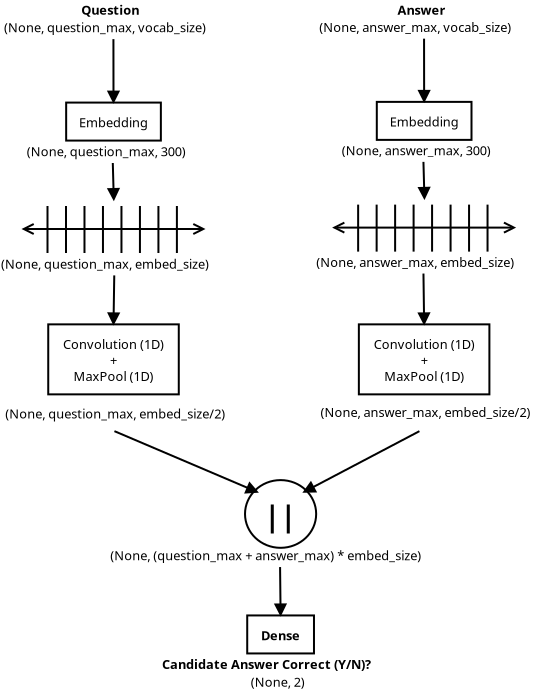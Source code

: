 <?xml version="1.0" encoding="UTF-8"?>
<dia:diagram xmlns:dia="http://www.lysator.liu.se/~alla/dia/">
  <dia:layer name="Background" visible="true" active="true">
    <dia:object type="Standard - Text" version="1" id="O0">
      <dia:attribute name="obj_pos">
        <dia:point val="8.237,-4.985"/>
      </dia:attribute>
      <dia:attribute name="obj_bb">
        <dia:rectangle val="8.237,-5.58;11.472,-4.835"/>
      </dia:attribute>
      <dia:attribute name="text">
        <dia:composite type="text">
          <dia:attribute name="string">
            <dia:string>#Question#</dia:string>
          </dia:attribute>
          <dia:attribute name="font">
            <dia:font family="sans" style="80" name="Helvetica-Bold"/>
          </dia:attribute>
          <dia:attribute name="height">
            <dia:real val="0.8"/>
          </dia:attribute>
          <dia:attribute name="pos">
            <dia:point val="8.237,-4.985"/>
          </dia:attribute>
          <dia:attribute name="color">
            <dia:color val="#000000"/>
          </dia:attribute>
          <dia:attribute name="alignment">
            <dia:enum val="0"/>
          </dia:attribute>
        </dia:composite>
      </dia:attribute>
      <dia:attribute name="valign">
        <dia:enum val="3"/>
      </dia:attribute>
    </dia:object>
    <dia:object type="Standard - Text" version="1" id="O1">
      <dia:attribute name="obj_pos">
        <dia:point val="4.229,7.712"/>
      </dia:attribute>
      <dia:attribute name="obj_bb">
        <dia:rectangle val="4.229,7.117;15.479,7.862"/>
      </dia:attribute>
      <dia:attribute name="text">
        <dia:composite type="text">
          <dia:attribute name="string">
            <dia:string>#(None, question_max, embed_size)#</dia:string>
          </dia:attribute>
          <dia:attribute name="font">
            <dia:font family="sans" style="0" name="Helvetica"/>
          </dia:attribute>
          <dia:attribute name="height">
            <dia:real val="0.8"/>
          </dia:attribute>
          <dia:attribute name="pos">
            <dia:point val="4.229,7.712"/>
          </dia:attribute>
          <dia:attribute name="color">
            <dia:color val="#000000"/>
          </dia:attribute>
          <dia:attribute name="alignment">
            <dia:enum val="0"/>
          </dia:attribute>
        </dia:composite>
      </dia:attribute>
      <dia:attribute name="valign">
        <dia:enum val="3"/>
      </dia:attribute>
    </dia:object>
    <dia:group>
      <dia:object type="Standard - Line" version="0" id="O2">
        <dia:attribute name="obj_pos">
          <dia:point val="5.254,5.73"/>
        </dia:attribute>
        <dia:attribute name="obj_bb">
          <dia:rectangle val="5.204,5.399;14.505,6.06"/>
        </dia:attribute>
        <dia:attribute name="conn_endpoints">
          <dia:point val="5.254,5.73"/>
          <dia:point val="14.454,5.73"/>
        </dia:attribute>
        <dia:attribute name="numcp">
          <dia:int val="1"/>
        </dia:attribute>
        <dia:attribute name="start_arrow">
          <dia:enum val="1"/>
        </dia:attribute>
        <dia:attribute name="start_arrow_length">
          <dia:real val="0.5"/>
        </dia:attribute>
        <dia:attribute name="start_arrow_width">
          <dia:real val="0.5"/>
        </dia:attribute>
        <dia:attribute name="end_arrow">
          <dia:enum val="1"/>
        </dia:attribute>
        <dia:attribute name="end_arrow_length">
          <dia:real val="0.5"/>
        </dia:attribute>
        <dia:attribute name="end_arrow_width">
          <dia:real val="0.5"/>
        </dia:attribute>
      </dia:object>
      <dia:group>
        <dia:object type="Standard - Line" version="0" id="O3">
          <dia:attribute name="obj_pos">
            <dia:point val="9.327,4.58"/>
          </dia:attribute>
          <dia:attribute name="obj_bb">
            <dia:rectangle val="9.277,4.53;9.377,6.98"/>
          </dia:attribute>
          <dia:attribute name="conn_endpoints">
            <dia:point val="9.327,4.58"/>
            <dia:point val="9.327,6.93"/>
          </dia:attribute>
          <dia:attribute name="numcp">
            <dia:int val="1"/>
          </dia:attribute>
        </dia:object>
        <dia:object type="Standard - Line" version="0" id="O4">
          <dia:attribute name="obj_pos">
            <dia:point val="8.403,4.58"/>
          </dia:attribute>
          <dia:attribute name="obj_bb">
            <dia:rectangle val="8.353,4.53;8.453,6.98"/>
          </dia:attribute>
          <dia:attribute name="conn_endpoints">
            <dia:point val="8.403,4.58"/>
            <dia:point val="8.403,6.93"/>
          </dia:attribute>
          <dia:attribute name="numcp">
            <dia:int val="1"/>
          </dia:attribute>
        </dia:object>
        <dia:object type="Standard - Line" version="0" id="O5">
          <dia:attribute name="obj_pos">
            <dia:point val="7.479,4.58"/>
          </dia:attribute>
          <dia:attribute name="obj_bb">
            <dia:rectangle val="7.429,4.53;7.529,6.98"/>
          </dia:attribute>
          <dia:attribute name="conn_endpoints">
            <dia:point val="7.479,4.58"/>
            <dia:point val="7.479,6.93"/>
          </dia:attribute>
          <dia:attribute name="numcp">
            <dia:int val="1"/>
          </dia:attribute>
        </dia:object>
        <dia:object type="Standard - Line" version="0" id="O6">
          <dia:attribute name="obj_pos">
            <dia:point val="6.554,4.58"/>
          </dia:attribute>
          <dia:attribute name="obj_bb">
            <dia:rectangle val="6.504,4.53;6.604,6.98"/>
          </dia:attribute>
          <dia:attribute name="conn_endpoints">
            <dia:point val="6.554,4.58"/>
            <dia:point val="6.554,6.93"/>
          </dia:attribute>
          <dia:attribute name="numcp">
            <dia:int val="1"/>
          </dia:attribute>
        </dia:object>
        <dia:object type="Standard - Line" version="0" id="O7">
          <dia:attribute name="obj_pos">
            <dia:point val="10.252,4.58"/>
          </dia:attribute>
          <dia:attribute name="obj_bb">
            <dia:rectangle val="10.202,4.53;10.302,6.98"/>
          </dia:attribute>
          <dia:attribute name="conn_endpoints">
            <dia:point val="10.252,4.58"/>
            <dia:point val="10.252,6.93"/>
          </dia:attribute>
          <dia:attribute name="numcp">
            <dia:int val="1"/>
          </dia:attribute>
        </dia:object>
        <dia:object type="Standard - Line" version="0" id="O8">
          <dia:attribute name="obj_pos">
            <dia:point val="11.176,4.58"/>
          </dia:attribute>
          <dia:attribute name="obj_bb">
            <dia:rectangle val="11.126,4.53;11.226,6.98"/>
          </dia:attribute>
          <dia:attribute name="conn_endpoints">
            <dia:point val="11.176,4.58"/>
            <dia:point val="11.176,6.93"/>
          </dia:attribute>
          <dia:attribute name="numcp">
            <dia:int val="1"/>
          </dia:attribute>
        </dia:object>
        <dia:object type="Standard - Line" version="0" id="O9">
          <dia:attribute name="obj_pos">
            <dia:point val="13.024,4.58"/>
          </dia:attribute>
          <dia:attribute name="obj_bb">
            <dia:rectangle val="12.975,4.53;13.075,6.98"/>
          </dia:attribute>
          <dia:attribute name="conn_endpoints">
            <dia:point val="13.024,4.58"/>
            <dia:point val="13.024,6.93"/>
          </dia:attribute>
          <dia:attribute name="numcp">
            <dia:int val="1"/>
          </dia:attribute>
        </dia:object>
        <dia:object type="Standard - Line" version="0" id="O10">
          <dia:attribute name="obj_pos">
            <dia:point val="12.1,4.58"/>
          </dia:attribute>
          <dia:attribute name="obj_bb">
            <dia:rectangle val="12.05,4.53;12.15,6.98"/>
          </dia:attribute>
          <dia:attribute name="conn_endpoints">
            <dia:point val="12.1,4.58"/>
            <dia:point val="12.1,6.93"/>
          </dia:attribute>
          <dia:attribute name="numcp">
            <dia:int val="1"/>
          </dia:attribute>
        </dia:object>
      </dia:group>
    </dia:group>
    <dia:group>
      <dia:object type="Standard - Line" version="0" id="O11">
        <dia:attribute name="obj_pos">
          <dia:point val="20.786,5.66"/>
        </dia:attribute>
        <dia:attribute name="obj_bb">
          <dia:rectangle val="20.736,5.33;30.036,5.991"/>
        </dia:attribute>
        <dia:attribute name="conn_endpoints">
          <dia:point val="20.786,5.66"/>
          <dia:point val="29.986,5.66"/>
        </dia:attribute>
        <dia:attribute name="numcp">
          <dia:int val="1"/>
        </dia:attribute>
        <dia:attribute name="start_arrow">
          <dia:enum val="1"/>
        </dia:attribute>
        <dia:attribute name="start_arrow_length">
          <dia:real val="0.5"/>
        </dia:attribute>
        <dia:attribute name="start_arrow_width">
          <dia:real val="0.5"/>
        </dia:attribute>
        <dia:attribute name="end_arrow">
          <dia:enum val="1"/>
        </dia:attribute>
        <dia:attribute name="end_arrow_length">
          <dia:real val="0.5"/>
        </dia:attribute>
        <dia:attribute name="end_arrow_width">
          <dia:real val="0.5"/>
        </dia:attribute>
      </dia:object>
      <dia:group>
        <dia:object type="Standard - Line" version="0" id="O12">
          <dia:attribute name="obj_pos">
            <dia:point val="24.859,4.511"/>
          </dia:attribute>
          <dia:attribute name="obj_bb">
            <dia:rectangle val="24.809,4.46;24.909,6.91"/>
          </dia:attribute>
          <dia:attribute name="conn_endpoints">
            <dia:point val="24.859,4.511"/>
            <dia:point val="24.859,6.861"/>
          </dia:attribute>
          <dia:attribute name="numcp">
            <dia:int val="1"/>
          </dia:attribute>
        </dia:object>
        <dia:object type="Standard - Line" version="0" id="O13">
          <dia:attribute name="obj_pos">
            <dia:point val="23.935,4.511"/>
          </dia:attribute>
          <dia:attribute name="obj_bb">
            <dia:rectangle val="23.885,4.46;23.985,6.91"/>
          </dia:attribute>
          <dia:attribute name="conn_endpoints">
            <dia:point val="23.935,4.511"/>
            <dia:point val="23.935,6.861"/>
          </dia:attribute>
          <dia:attribute name="numcp">
            <dia:int val="1"/>
          </dia:attribute>
        </dia:object>
        <dia:object type="Standard - Line" version="0" id="O14">
          <dia:attribute name="obj_pos">
            <dia:point val="23.011,4.511"/>
          </dia:attribute>
          <dia:attribute name="obj_bb">
            <dia:rectangle val="22.961,4.46;23.061,6.91"/>
          </dia:attribute>
          <dia:attribute name="conn_endpoints">
            <dia:point val="23.011,4.511"/>
            <dia:point val="23.011,6.861"/>
          </dia:attribute>
          <dia:attribute name="numcp">
            <dia:int val="1"/>
          </dia:attribute>
        </dia:object>
        <dia:object type="Standard - Line" version="0" id="O15">
          <dia:attribute name="obj_pos">
            <dia:point val="22.086,4.511"/>
          </dia:attribute>
          <dia:attribute name="obj_bb">
            <dia:rectangle val="22.036,4.46;22.136,6.91"/>
          </dia:attribute>
          <dia:attribute name="conn_endpoints">
            <dia:point val="22.086,4.511"/>
            <dia:point val="22.086,6.861"/>
          </dia:attribute>
          <dia:attribute name="numcp">
            <dia:int val="1"/>
          </dia:attribute>
        </dia:object>
        <dia:object type="Standard - Line" version="0" id="O16">
          <dia:attribute name="obj_pos">
            <dia:point val="25.783,4.511"/>
          </dia:attribute>
          <dia:attribute name="obj_bb">
            <dia:rectangle val="25.733,4.46;25.833,6.91"/>
          </dia:attribute>
          <dia:attribute name="conn_endpoints">
            <dia:point val="25.783,4.511"/>
            <dia:point val="25.783,6.861"/>
          </dia:attribute>
          <dia:attribute name="numcp">
            <dia:int val="1"/>
          </dia:attribute>
        </dia:object>
        <dia:object type="Standard - Line" version="0" id="O17">
          <dia:attribute name="obj_pos">
            <dia:point val="26.708,4.511"/>
          </dia:attribute>
          <dia:attribute name="obj_bb">
            <dia:rectangle val="26.658,4.46;26.758,6.91"/>
          </dia:attribute>
          <dia:attribute name="conn_endpoints">
            <dia:point val="26.708,4.511"/>
            <dia:point val="26.708,6.861"/>
          </dia:attribute>
          <dia:attribute name="numcp">
            <dia:int val="1"/>
          </dia:attribute>
        </dia:object>
        <dia:object type="Standard - Line" version="0" id="O18">
          <dia:attribute name="obj_pos">
            <dia:point val="28.556,4.511"/>
          </dia:attribute>
          <dia:attribute name="obj_bb">
            <dia:rectangle val="28.506,4.46;28.606,6.91"/>
          </dia:attribute>
          <dia:attribute name="conn_endpoints">
            <dia:point val="28.556,4.511"/>
            <dia:point val="28.556,6.861"/>
          </dia:attribute>
          <dia:attribute name="numcp">
            <dia:int val="1"/>
          </dia:attribute>
        </dia:object>
        <dia:object type="Standard - Line" version="0" id="O19">
          <dia:attribute name="obj_pos">
            <dia:point val="27.632,4.511"/>
          </dia:attribute>
          <dia:attribute name="obj_bb">
            <dia:rectangle val="27.582,4.46;27.682,6.91"/>
          </dia:attribute>
          <dia:attribute name="conn_endpoints">
            <dia:point val="27.632,4.511"/>
            <dia:point val="27.632,6.861"/>
          </dia:attribute>
          <dia:attribute name="numcp">
            <dia:int val="1"/>
          </dia:attribute>
        </dia:object>
      </dia:group>
    </dia:group>
    <dia:object type="Standard - Text" version="1" id="O20">
      <dia:attribute name="obj_pos">
        <dia:point val="24.05,-4.985"/>
      </dia:attribute>
      <dia:attribute name="obj_bb">
        <dia:rectangle val="24.05,-5.58;26.723,-4.835"/>
      </dia:attribute>
      <dia:attribute name="text">
        <dia:composite type="text">
          <dia:attribute name="string">
            <dia:string>#Answer#</dia:string>
          </dia:attribute>
          <dia:attribute name="font">
            <dia:font family="sans" style="80" name="Helvetica-Bold"/>
          </dia:attribute>
          <dia:attribute name="height">
            <dia:real val="0.8"/>
          </dia:attribute>
          <dia:attribute name="pos">
            <dia:point val="24.05,-4.985"/>
          </dia:attribute>
          <dia:attribute name="color">
            <dia:color val="#000000"/>
          </dia:attribute>
          <dia:attribute name="alignment">
            <dia:enum val="0"/>
          </dia:attribute>
        </dia:composite>
      </dia:attribute>
      <dia:attribute name="valign">
        <dia:enum val="3"/>
      </dia:attribute>
    </dia:object>
    <dia:object type="Standard - Text" version="1" id="O21">
      <dia:attribute name="obj_pos">
        <dia:point val="19.989,7.632"/>
      </dia:attribute>
      <dia:attribute name="obj_bb">
        <dia:rectangle val="19.989,7.037;30.784,7.782"/>
      </dia:attribute>
      <dia:attribute name="text">
        <dia:composite type="text">
          <dia:attribute name="string">
            <dia:string>#(None, answer_max, embed_size)#</dia:string>
          </dia:attribute>
          <dia:attribute name="font">
            <dia:font family="sans" style="0" name="Helvetica"/>
          </dia:attribute>
          <dia:attribute name="height">
            <dia:real val="0.8"/>
          </dia:attribute>
          <dia:attribute name="pos">
            <dia:point val="19.989,7.632"/>
          </dia:attribute>
          <dia:attribute name="color">
            <dia:color val="#000000"/>
          </dia:attribute>
          <dia:attribute name="alignment">
            <dia:enum val="0"/>
          </dia:attribute>
        </dia:composite>
      </dia:attribute>
      <dia:attribute name="valign">
        <dia:enum val="3"/>
      </dia:attribute>
    </dia:object>
    <dia:object type="Flowchart - Ellipse" version="0" id="O22">
      <dia:attribute name="obj_pos">
        <dia:point val="16.593,18.44"/>
      </dia:attribute>
      <dia:attribute name="obj_bb">
        <dia:rectangle val="16.543,18.39;19.874,21.566"/>
      </dia:attribute>
      <dia:attribute name="elem_corner">
        <dia:point val="16.593,18.44"/>
      </dia:attribute>
      <dia:attribute name="elem_width">
        <dia:real val="3.231"/>
      </dia:attribute>
      <dia:attribute name="elem_height">
        <dia:real val="3.076"/>
      </dia:attribute>
      <dia:attribute name="border_width">
        <dia:real val="0.1"/>
      </dia:attribute>
      <dia:attribute name="show_background">
        <dia:boolean val="true"/>
      </dia:attribute>
      <dia:attribute name="padding">
        <dia:real val="0.354"/>
      </dia:attribute>
      <dia:attribute name="text">
        <dia:composite type="text">
          <dia:attribute name="string">
            <dia:string>#||#</dia:string>
          </dia:attribute>
          <dia:attribute name="font">
            <dia:font family="sans" style="80" name="Helvetica-Bold"/>
          </dia:attribute>
          <dia:attribute name="height">
            <dia:real val="1.764"/>
          </dia:attribute>
          <dia:attribute name="pos">
            <dia:point val="18.209,20.406"/>
          </dia:attribute>
          <dia:attribute name="color">
            <dia:color val="#000000"/>
          </dia:attribute>
          <dia:attribute name="alignment">
            <dia:enum val="1"/>
          </dia:attribute>
        </dia:composite>
      </dia:attribute>
    </dia:object>
    <dia:object type="Flowchart - Box" version="0" id="O23">
      <dia:attribute name="obj_pos">
        <dia:point val="16.54,25.052"/>
      </dia:attribute>
      <dia:attribute name="obj_bb">
        <dia:rectangle val="16.49,25.002;19.927,27.002"/>
      </dia:attribute>
      <dia:attribute name="elem_corner">
        <dia:point val="16.54,25.052"/>
      </dia:attribute>
      <dia:attribute name="elem_width">
        <dia:real val="3.338"/>
      </dia:attribute>
      <dia:attribute name="elem_height">
        <dia:real val="1.9"/>
      </dia:attribute>
      <dia:attribute name="border_width">
        <dia:real val="0.1"/>
      </dia:attribute>
      <dia:attribute name="show_background">
        <dia:boolean val="true"/>
      </dia:attribute>
      <dia:attribute name="padding">
        <dia:real val="0.5"/>
      </dia:attribute>
      <dia:attribute name="text">
        <dia:composite type="text">
          <dia:attribute name="string">
            <dia:string>#Dense#</dia:string>
          </dia:attribute>
          <dia:attribute name="font">
            <dia:font family="sans" style="80" name="Helvetica-Bold"/>
          </dia:attribute>
          <dia:attribute name="height">
            <dia:real val="0.8"/>
          </dia:attribute>
          <dia:attribute name="pos">
            <dia:point val="18.209,26.197"/>
          </dia:attribute>
          <dia:attribute name="color">
            <dia:color val="#000000"/>
          </dia:attribute>
          <dia:attribute name="alignment">
            <dia:enum val="1"/>
          </dia:attribute>
        </dia:composite>
      </dia:attribute>
    </dia:object>
    <dia:object type="Standard - Line" version="0" id="O24">
      <dia:attribute name="obj_pos">
        <dia:point val="18.183,22.632"/>
      </dia:attribute>
      <dia:attribute name="obj_bb">
        <dia:rectangle val="17.872,22.581;18.534,25.164"/>
      </dia:attribute>
      <dia:attribute name="conn_endpoints">
        <dia:point val="18.183,22.632"/>
        <dia:point val="18.209,25.052"/>
      </dia:attribute>
      <dia:attribute name="numcp">
        <dia:int val="1"/>
      </dia:attribute>
      <dia:attribute name="end_arrow">
        <dia:enum val="3"/>
      </dia:attribute>
      <dia:attribute name="end_arrow_length">
        <dia:real val="0.5"/>
      </dia:attribute>
      <dia:attribute name="end_arrow_width">
        <dia:real val="0.5"/>
      </dia:attribute>
      <dia:connections>
        <dia:connection handle="1" to="O23" connection="2"/>
      </dia:connections>
    </dia:object>
    <dia:object type="Standard - Text" version="1" id="O25">
      <dia:attribute name="obj_pos">
        <dia:point val="9.69,22.296"/>
      </dia:attribute>
      <dia:attribute name="obj_bb">
        <dia:rectangle val="9.69,21.701;26.727,22.446"/>
      </dia:attribute>
      <dia:attribute name="text">
        <dia:composite type="text">
          <dia:attribute name="string">
            <dia:string>#(None, (question_max + answer_max) * embed_size)#</dia:string>
          </dia:attribute>
          <dia:attribute name="font">
            <dia:font family="sans" style="0" name="Helvetica"/>
          </dia:attribute>
          <dia:attribute name="height">
            <dia:real val="0.8"/>
          </dia:attribute>
          <dia:attribute name="pos">
            <dia:point val="9.69,22.296"/>
          </dia:attribute>
          <dia:attribute name="color">
            <dia:color val="#000000"/>
          </dia:attribute>
          <dia:attribute name="alignment">
            <dia:enum val="0"/>
          </dia:attribute>
        </dia:composite>
      </dia:attribute>
      <dia:attribute name="valign">
        <dia:enum val="3"/>
      </dia:attribute>
    </dia:object>
    <dia:object type="Standard - Line" version="0" id="O26">
      <dia:attribute name="obj_pos">
        <dia:point val="9.9,15.838"/>
      </dia:attribute>
      <dia:attribute name="obj_bb">
        <dia:rectangle val="9.834,15.772;17.169,18.99"/>
      </dia:attribute>
      <dia:attribute name="conn_endpoints">
        <dia:point val="9.9,15.838"/>
        <dia:point val="17.067,18.89"/>
      </dia:attribute>
      <dia:attribute name="numcp">
        <dia:int val="1"/>
      </dia:attribute>
      <dia:attribute name="end_arrow">
        <dia:enum val="3"/>
      </dia:attribute>
      <dia:attribute name="end_arrow_length">
        <dia:real val="0.5"/>
      </dia:attribute>
      <dia:attribute name="end_arrow_width">
        <dia:real val="0.5"/>
      </dia:attribute>
      <dia:connections>
        <dia:connection handle="1" to="O22" connection="6"/>
      </dia:connections>
    </dia:object>
    <dia:object type="Standard - Line" version="0" id="O27">
      <dia:attribute name="obj_pos">
        <dia:point val="25.15,15.838"/>
      </dia:attribute>
      <dia:attribute name="obj_bb">
        <dia:rectangle val="19.252,15.77;25.218,18.96"/>
      </dia:attribute>
      <dia:attribute name="conn_endpoints">
        <dia:point val="25.15,15.838"/>
        <dia:point val="19.351,18.89"/>
      </dia:attribute>
      <dia:attribute name="numcp">
        <dia:int val="1"/>
      </dia:attribute>
      <dia:attribute name="end_arrow">
        <dia:enum val="3"/>
      </dia:attribute>
      <dia:attribute name="end_arrow_length">
        <dia:real val="0.5"/>
      </dia:attribute>
      <dia:attribute name="end_arrow_width">
        <dia:real val="0.5"/>
      </dia:attribute>
      <dia:connections>
        <dia:connection handle="1" to="O22" connection="2"/>
      </dia:connections>
    </dia:object>
    <dia:object type="Flowchart - Box" version="0" id="O28">
      <dia:attribute name="obj_pos">
        <dia:point val="7.487,-0.591"/>
      </dia:attribute>
      <dia:attribute name="obj_bb">
        <dia:rectangle val="7.437,-0.641;12.272,1.359"/>
      </dia:attribute>
      <dia:attribute name="elem_corner">
        <dia:point val="7.487,-0.591"/>
      </dia:attribute>
      <dia:attribute name="elem_width">
        <dia:real val="4.735"/>
      </dia:attribute>
      <dia:attribute name="elem_height">
        <dia:real val="1.9"/>
      </dia:attribute>
      <dia:attribute name="show_background">
        <dia:boolean val="true"/>
      </dia:attribute>
      <dia:attribute name="padding">
        <dia:real val="0.5"/>
      </dia:attribute>
      <dia:attribute name="text">
        <dia:composite type="text">
          <dia:attribute name="string">
            <dia:string>#Embedding#</dia:string>
          </dia:attribute>
          <dia:attribute name="font">
            <dia:font family="sans" style="0" name="Helvetica"/>
          </dia:attribute>
          <dia:attribute name="height">
            <dia:real val="0.8"/>
          </dia:attribute>
          <dia:attribute name="pos">
            <dia:point val="9.854,0.554"/>
          </dia:attribute>
          <dia:attribute name="color">
            <dia:color val="#000000"/>
          </dia:attribute>
          <dia:attribute name="alignment">
            <dia:enum val="1"/>
          </dia:attribute>
        </dia:composite>
      </dia:attribute>
    </dia:object>
    <dia:object type="Standard - Text" version="1" id="O29">
      <dia:attribute name="obj_pos">
        <dia:point val="4.381,-4.102"/>
      </dia:attribute>
      <dia:attribute name="obj_bb">
        <dia:rectangle val="4.381,-4.697;15.328,-3.952"/>
      </dia:attribute>
      <dia:attribute name="text">
        <dia:composite type="text">
          <dia:attribute name="string">
            <dia:string>#(None, question_max, vocab_size)#</dia:string>
          </dia:attribute>
          <dia:attribute name="font">
            <dia:font family="sans" style="0" name="Helvetica"/>
          </dia:attribute>
          <dia:attribute name="height">
            <dia:real val="0.8"/>
          </dia:attribute>
          <dia:attribute name="pos">
            <dia:point val="4.381,-4.102"/>
          </dia:attribute>
          <dia:attribute name="color">
            <dia:color val="#000000"/>
          </dia:attribute>
          <dia:attribute name="alignment">
            <dia:enum val="0"/>
          </dia:attribute>
        </dia:composite>
      </dia:attribute>
      <dia:attribute name="valign">
        <dia:enum val="3"/>
      </dia:attribute>
    </dia:object>
    <dia:object type="Standard - Text" version="1" id="O30">
      <dia:attribute name="obj_pos">
        <dia:point val="20.14,-4.114"/>
      </dia:attribute>
      <dia:attribute name="obj_bb">
        <dia:rectangle val="20.14,-4.709;30.633,-3.964"/>
      </dia:attribute>
      <dia:attribute name="text">
        <dia:composite type="text">
          <dia:attribute name="string">
            <dia:string>#(None, answer_max, vocab_size)#</dia:string>
          </dia:attribute>
          <dia:attribute name="font">
            <dia:font family="sans" style="0" name="Helvetica"/>
          </dia:attribute>
          <dia:attribute name="height">
            <dia:real val="0.8"/>
          </dia:attribute>
          <dia:attribute name="pos">
            <dia:point val="20.14,-4.114"/>
          </dia:attribute>
          <dia:attribute name="color">
            <dia:color val="#000000"/>
          </dia:attribute>
          <dia:attribute name="alignment">
            <dia:enum val="0"/>
          </dia:attribute>
        </dia:composite>
      </dia:attribute>
      <dia:attribute name="valign">
        <dia:enum val="3"/>
      </dia:attribute>
    </dia:object>
    <dia:object type="Flowchart - Box" version="0" id="O31">
      <dia:attribute name="obj_pos">
        <dia:point val="23.019,-0.626"/>
      </dia:attribute>
      <dia:attribute name="obj_bb">
        <dia:rectangle val="22.969,-0.676;27.804,1.324"/>
      </dia:attribute>
      <dia:attribute name="elem_corner">
        <dia:point val="23.019,-0.626"/>
      </dia:attribute>
      <dia:attribute name="elem_width">
        <dia:real val="4.735"/>
      </dia:attribute>
      <dia:attribute name="elem_height">
        <dia:real val="1.9"/>
      </dia:attribute>
      <dia:attribute name="show_background">
        <dia:boolean val="true"/>
      </dia:attribute>
      <dia:attribute name="padding">
        <dia:real val="0.5"/>
      </dia:attribute>
      <dia:attribute name="text">
        <dia:composite type="text">
          <dia:attribute name="string">
            <dia:string>#Embedding#</dia:string>
          </dia:attribute>
          <dia:attribute name="font">
            <dia:font family="sans" style="0" name="Helvetica"/>
          </dia:attribute>
          <dia:attribute name="height">
            <dia:real val="0.8"/>
          </dia:attribute>
          <dia:attribute name="pos">
            <dia:point val="25.386,0.519"/>
          </dia:attribute>
          <dia:attribute name="color">
            <dia:color val="#000000"/>
          </dia:attribute>
          <dia:attribute name="alignment">
            <dia:enum val="1"/>
          </dia:attribute>
        </dia:composite>
      </dia:attribute>
    </dia:object>
    <dia:object type="Standard - Text" version="1" id="O32">
      <dia:attribute name="obj_pos">
        <dia:point val="5.512,2.091"/>
      </dia:attribute>
      <dia:attribute name="obj_bb">
        <dia:rectangle val="5.512,1.496;14.197,2.241"/>
      </dia:attribute>
      <dia:attribute name="text">
        <dia:composite type="text">
          <dia:attribute name="string">
            <dia:string>#(None, question_max, 300)#</dia:string>
          </dia:attribute>
          <dia:attribute name="font">
            <dia:font family="sans" style="0" name="Helvetica"/>
          </dia:attribute>
          <dia:attribute name="height">
            <dia:real val="0.8"/>
          </dia:attribute>
          <dia:attribute name="pos">
            <dia:point val="5.512,2.091"/>
          </dia:attribute>
          <dia:attribute name="color">
            <dia:color val="#000000"/>
          </dia:attribute>
          <dia:attribute name="alignment">
            <dia:enum val="0"/>
          </dia:attribute>
        </dia:composite>
      </dia:attribute>
      <dia:attribute name="valign">
        <dia:enum val="3"/>
      </dia:attribute>
    </dia:object>
    <dia:object type="Standard - Text" version="1" id="O33">
      <dia:attribute name="obj_pos">
        <dia:point val="21.271,2.045"/>
      </dia:attribute>
      <dia:attribute name="obj_bb">
        <dia:rectangle val="21.271,1.45;29.501,2.195"/>
      </dia:attribute>
      <dia:attribute name="text">
        <dia:composite type="text">
          <dia:attribute name="string">
            <dia:string>#(None, answer_max, 300)#</dia:string>
          </dia:attribute>
          <dia:attribute name="font">
            <dia:font family="sans" style="0" name="Helvetica"/>
          </dia:attribute>
          <dia:attribute name="height">
            <dia:real val="0.8"/>
          </dia:attribute>
          <dia:attribute name="pos">
            <dia:point val="21.271,2.045"/>
          </dia:attribute>
          <dia:attribute name="color">
            <dia:color val="#000000"/>
          </dia:attribute>
          <dia:attribute name="alignment">
            <dia:enum val="0"/>
          </dia:attribute>
        </dia:composite>
      </dia:attribute>
      <dia:attribute name="valign">
        <dia:enum val="3"/>
      </dia:attribute>
    </dia:object>
    <dia:object type="Standard - Line" version="0" id="O34">
      <dia:attribute name="obj_pos">
        <dia:point val="9.85,-3.765"/>
      </dia:attribute>
      <dia:attribute name="obj_bb">
        <dia:rectangle val="9.523,-3.815;10.184,-0.48"/>
      </dia:attribute>
      <dia:attribute name="conn_endpoints">
        <dia:point val="9.85,-3.765"/>
        <dia:point val="9.854,-0.591"/>
      </dia:attribute>
      <dia:attribute name="numcp">
        <dia:int val="1"/>
      </dia:attribute>
      <dia:attribute name="end_arrow">
        <dia:enum val="3"/>
      </dia:attribute>
      <dia:attribute name="end_arrow_length">
        <dia:real val="0.5"/>
      </dia:attribute>
      <dia:attribute name="end_arrow_width">
        <dia:real val="0.5"/>
      </dia:attribute>
      <dia:connections>
        <dia:connection handle="1" to="O28" connection="2"/>
      </dia:connections>
    </dia:object>
    <dia:object type="Standard - Line" version="0" id="O35">
      <dia:attribute name="obj_pos">
        <dia:point val="25.382,-3.788"/>
      </dia:attribute>
      <dia:attribute name="obj_bb">
        <dia:rectangle val="25.055,-3.838;25.716,-0.514"/>
      </dia:attribute>
      <dia:attribute name="conn_endpoints">
        <dia:point val="25.382,-3.788"/>
        <dia:point val="25.386,-0.626"/>
      </dia:attribute>
      <dia:attribute name="numcp">
        <dia:int val="1"/>
      </dia:attribute>
      <dia:attribute name="end_arrow">
        <dia:enum val="3"/>
      </dia:attribute>
      <dia:attribute name="end_arrow_length">
        <dia:real val="0.5"/>
      </dia:attribute>
      <dia:attribute name="end_arrow_width">
        <dia:real val="0.5"/>
      </dia:attribute>
      <dia:connections>
        <dia:connection handle="1" to="O31" connection="2"/>
      </dia:connections>
    </dia:object>
    <dia:object type="Standard - Line" version="0" id="O36">
      <dia:attribute name="obj_pos">
        <dia:point val="9.819,2.43"/>
      </dia:attribute>
      <dia:attribute name="obj_bb">
        <dia:rectangle val="9.524,2.379;10.185,4.392"/>
      </dia:attribute>
      <dia:attribute name="conn_endpoints">
        <dia:point val="9.819,2.43"/>
        <dia:point val="9.869,4.28"/>
      </dia:attribute>
      <dia:attribute name="numcp">
        <dia:int val="1"/>
      </dia:attribute>
      <dia:attribute name="end_arrow">
        <dia:enum val="3"/>
      </dia:attribute>
      <dia:attribute name="end_arrow_length">
        <dia:real val="0.5"/>
      </dia:attribute>
      <dia:attribute name="end_arrow_width">
        <dia:real val="0.5"/>
      </dia:attribute>
    </dia:object>
    <dia:object type="Standard - Line" version="0" id="O37">
      <dia:attribute name="obj_pos">
        <dia:point val="25.351,2.373"/>
      </dia:attribute>
      <dia:attribute name="obj_bb">
        <dia:rectangle val="25.055,2.321;25.717,4.334"/>
      </dia:attribute>
      <dia:attribute name="conn_endpoints">
        <dia:point val="25.351,2.373"/>
        <dia:point val="25.401,4.223"/>
      </dia:attribute>
      <dia:attribute name="numcp">
        <dia:int val="1"/>
      </dia:attribute>
      <dia:attribute name="end_arrow">
        <dia:enum val="3"/>
      </dia:attribute>
      <dia:attribute name="end_arrow_length">
        <dia:real val="0.5"/>
      </dia:attribute>
      <dia:attribute name="end_arrow_width">
        <dia:real val="0.5"/>
      </dia:attribute>
    </dia:object>
    <dia:object type="Standard - Text" version="1" id="O38">
      <dia:attribute name="obj_pos">
        <dia:point val="12.281,27.732"/>
      </dia:attribute>
      <dia:attribute name="obj_bb">
        <dia:rectangle val="12.281,27.137;24.136,27.882"/>
      </dia:attribute>
      <dia:attribute name="text">
        <dia:composite type="text">
          <dia:attribute name="string">
            <dia:string>#Candidate Answer Correct (Y/N)?#</dia:string>
          </dia:attribute>
          <dia:attribute name="font">
            <dia:font family="sans" style="80" name="Helvetica-Bold"/>
          </dia:attribute>
          <dia:attribute name="height">
            <dia:real val="0.8"/>
          </dia:attribute>
          <dia:attribute name="pos">
            <dia:point val="12.281,27.732"/>
          </dia:attribute>
          <dia:attribute name="color">
            <dia:color val="#000000"/>
          </dia:attribute>
          <dia:attribute name="alignment">
            <dia:enum val="0"/>
          </dia:attribute>
        </dia:composite>
      </dia:attribute>
      <dia:attribute name="valign">
        <dia:enum val="3"/>
      </dia:attribute>
    </dia:object>
    <dia:object type="Standard - Text" version="1" id="O39">
      <dia:attribute name="obj_pos">
        <dia:point val="16.716,28.613"/>
      </dia:attribute>
      <dia:attribute name="obj_bb">
        <dia:rectangle val="16.716,28.017;19.701,28.762"/>
      </dia:attribute>
      <dia:attribute name="text">
        <dia:composite type="text">
          <dia:attribute name="string">
            <dia:string>#(None, 2)#</dia:string>
          </dia:attribute>
          <dia:attribute name="font">
            <dia:font family="sans" style="0" name="Helvetica"/>
          </dia:attribute>
          <dia:attribute name="height">
            <dia:real val="0.8"/>
          </dia:attribute>
          <dia:attribute name="pos">
            <dia:point val="16.716,28.613"/>
          </dia:attribute>
          <dia:attribute name="color">
            <dia:color val="#000000"/>
          </dia:attribute>
          <dia:attribute name="alignment">
            <dia:enum val="0"/>
          </dia:attribute>
        </dia:composite>
      </dia:attribute>
      <dia:attribute name="valign">
        <dia:enum val="3"/>
      </dia:attribute>
    </dia:object>
    <dia:object type="Flowchart - Box" version="0" id="O40">
      <dia:attribute name="obj_pos">
        <dia:point val="6.591,10.498"/>
      </dia:attribute>
      <dia:attribute name="obj_bb">
        <dia:rectangle val="6.541,10.447;13.168,14.047"/>
      </dia:attribute>
      <dia:attribute name="elem_corner">
        <dia:point val="6.591,10.498"/>
      </dia:attribute>
      <dia:attribute name="elem_width">
        <dia:real val="6.527"/>
      </dia:attribute>
      <dia:attribute name="elem_height">
        <dia:real val="3.5"/>
      </dia:attribute>
      <dia:attribute name="show_background">
        <dia:boolean val="true"/>
      </dia:attribute>
      <dia:attribute name="padding">
        <dia:real val="0.5"/>
      </dia:attribute>
      <dia:attribute name="text">
        <dia:composite type="text">
          <dia:attribute name="string">
            <dia:string>#Convolution (1D)
+
MaxPool (1D)#</dia:string>
          </dia:attribute>
          <dia:attribute name="font">
            <dia:font family="sans" style="0" name="Helvetica"/>
          </dia:attribute>
          <dia:attribute name="height">
            <dia:real val="0.8"/>
          </dia:attribute>
          <dia:attribute name="pos">
            <dia:point val="9.854,11.643"/>
          </dia:attribute>
          <dia:attribute name="color">
            <dia:color val="#000000"/>
          </dia:attribute>
          <dia:attribute name="alignment">
            <dia:enum val="1"/>
          </dia:attribute>
        </dia:composite>
      </dia:attribute>
    </dia:object>
    <dia:object type="Flowchart - Box" version="0" id="O41">
      <dia:attribute name="obj_pos">
        <dia:point val="22.122,10.498"/>
      </dia:attribute>
      <dia:attribute name="obj_bb">
        <dia:rectangle val="22.073,10.447;28.7,14.047"/>
      </dia:attribute>
      <dia:attribute name="elem_corner">
        <dia:point val="22.122,10.498"/>
      </dia:attribute>
      <dia:attribute name="elem_width">
        <dia:real val="6.527"/>
      </dia:attribute>
      <dia:attribute name="elem_height">
        <dia:real val="3.5"/>
      </dia:attribute>
      <dia:attribute name="show_background">
        <dia:boolean val="true"/>
      </dia:attribute>
      <dia:attribute name="padding">
        <dia:real val="0.5"/>
      </dia:attribute>
      <dia:attribute name="text">
        <dia:composite type="text">
          <dia:attribute name="string">
            <dia:string>#Convolution (1D)
+
MaxPool (1D)#</dia:string>
          </dia:attribute>
          <dia:attribute name="font">
            <dia:font family="sans" style="0" name="Helvetica"/>
          </dia:attribute>
          <dia:attribute name="height">
            <dia:real val="0.8"/>
          </dia:attribute>
          <dia:attribute name="pos">
            <dia:point val="25.386,11.643"/>
          </dia:attribute>
          <dia:attribute name="color">
            <dia:color val="#000000"/>
          </dia:attribute>
          <dia:attribute name="alignment">
            <dia:enum val="1"/>
          </dia:attribute>
        </dia:composite>
      </dia:attribute>
    </dia:object>
    <dia:object type="Standard - Line" version="0" id="O42">
      <dia:attribute name="obj_pos">
        <dia:point val="9.892,8.051"/>
      </dia:attribute>
      <dia:attribute name="obj_bb">
        <dia:rectangle val="9.532,8.0;10.194,10.609"/>
      </dia:attribute>
      <dia:attribute name="conn_endpoints">
        <dia:point val="9.892,8.051"/>
        <dia:point val="9.854,10.498"/>
      </dia:attribute>
      <dia:attribute name="numcp">
        <dia:int val="1"/>
      </dia:attribute>
      <dia:attribute name="end_arrow">
        <dia:enum val="3"/>
      </dia:attribute>
      <dia:attribute name="end_arrow_length">
        <dia:real val="0.5"/>
      </dia:attribute>
      <dia:attribute name="end_arrow_width">
        <dia:real val="0.5"/>
      </dia:attribute>
      <dia:connections>
        <dia:connection handle="1" to="O40" connection="2"/>
      </dia:connections>
    </dia:object>
    <dia:object type="Standard - Line" version="0" id="O43">
      <dia:attribute name="obj_pos">
        <dia:point val="25.352,7.958"/>
      </dia:attribute>
      <dia:attribute name="obj_bb">
        <dia:rectangle val="25.048,7.908;25.71,10.609"/>
      </dia:attribute>
      <dia:attribute name="conn_endpoints">
        <dia:point val="25.352,7.958"/>
        <dia:point val="25.386,10.498"/>
      </dia:attribute>
      <dia:attribute name="numcp">
        <dia:int val="1"/>
      </dia:attribute>
      <dia:attribute name="end_arrow">
        <dia:enum val="3"/>
      </dia:attribute>
      <dia:attribute name="end_arrow_length">
        <dia:real val="0.5"/>
      </dia:attribute>
      <dia:attribute name="end_arrow_width">
        <dia:real val="0.5"/>
      </dia:attribute>
      <dia:connections>
        <dia:connection handle="1" to="O41" connection="2"/>
      </dia:connections>
    </dia:object>
    <dia:object type="Standard - Text" version="1" id="O44">
      <dia:attribute name="obj_pos">
        <dia:point val="4.44,15.208"/>
      </dia:attribute>
      <dia:attribute name="obj_bb">
        <dia:rectangle val="4.44,14.594;16.331,15.395"/>
      </dia:attribute>
      <dia:attribute name="text">
        <dia:composite type="text">
          <dia:attribute name="string">
            <dia:string>#(None, question_max, embed_size/2)#</dia:string>
          </dia:attribute>
          <dia:attribute name="font">
            <dia:font family="sans" style="0" name="Helvetica"/>
          </dia:attribute>
          <dia:attribute name="height">
            <dia:real val="0.8"/>
          </dia:attribute>
          <dia:attribute name="pos">
            <dia:point val="4.44,15.208"/>
          </dia:attribute>
          <dia:attribute name="color">
            <dia:color val="#000000"/>
          </dia:attribute>
          <dia:attribute name="alignment">
            <dia:enum val="0"/>
          </dia:attribute>
        </dia:composite>
      </dia:attribute>
      <dia:attribute name="valign">
        <dia:enum val="3"/>
      </dia:attribute>
    </dia:object>
    <dia:object type="Standard - Text" version="1" id="O45">
      <dia:attribute name="obj_pos">
        <dia:point val="20.199,15.127"/>
      </dia:attribute>
      <dia:attribute name="obj_bb">
        <dia:rectangle val="20.199,14.514;31.636,15.315"/>
      </dia:attribute>
      <dia:attribute name="text">
        <dia:composite type="text">
          <dia:attribute name="string">
            <dia:string>#(None, answer_max, embed_size/2)#</dia:string>
          </dia:attribute>
          <dia:attribute name="font">
            <dia:font family="sans" style="0" name="Helvetica"/>
          </dia:attribute>
          <dia:attribute name="height">
            <dia:real val="0.8"/>
          </dia:attribute>
          <dia:attribute name="pos">
            <dia:point val="20.199,15.127"/>
          </dia:attribute>
          <dia:attribute name="color">
            <dia:color val="#000000"/>
          </dia:attribute>
          <dia:attribute name="alignment">
            <dia:enum val="0"/>
          </dia:attribute>
        </dia:composite>
      </dia:attribute>
      <dia:attribute name="valign">
        <dia:enum val="3"/>
      </dia:attribute>
    </dia:object>
  </dia:layer>
</dia:diagram>
